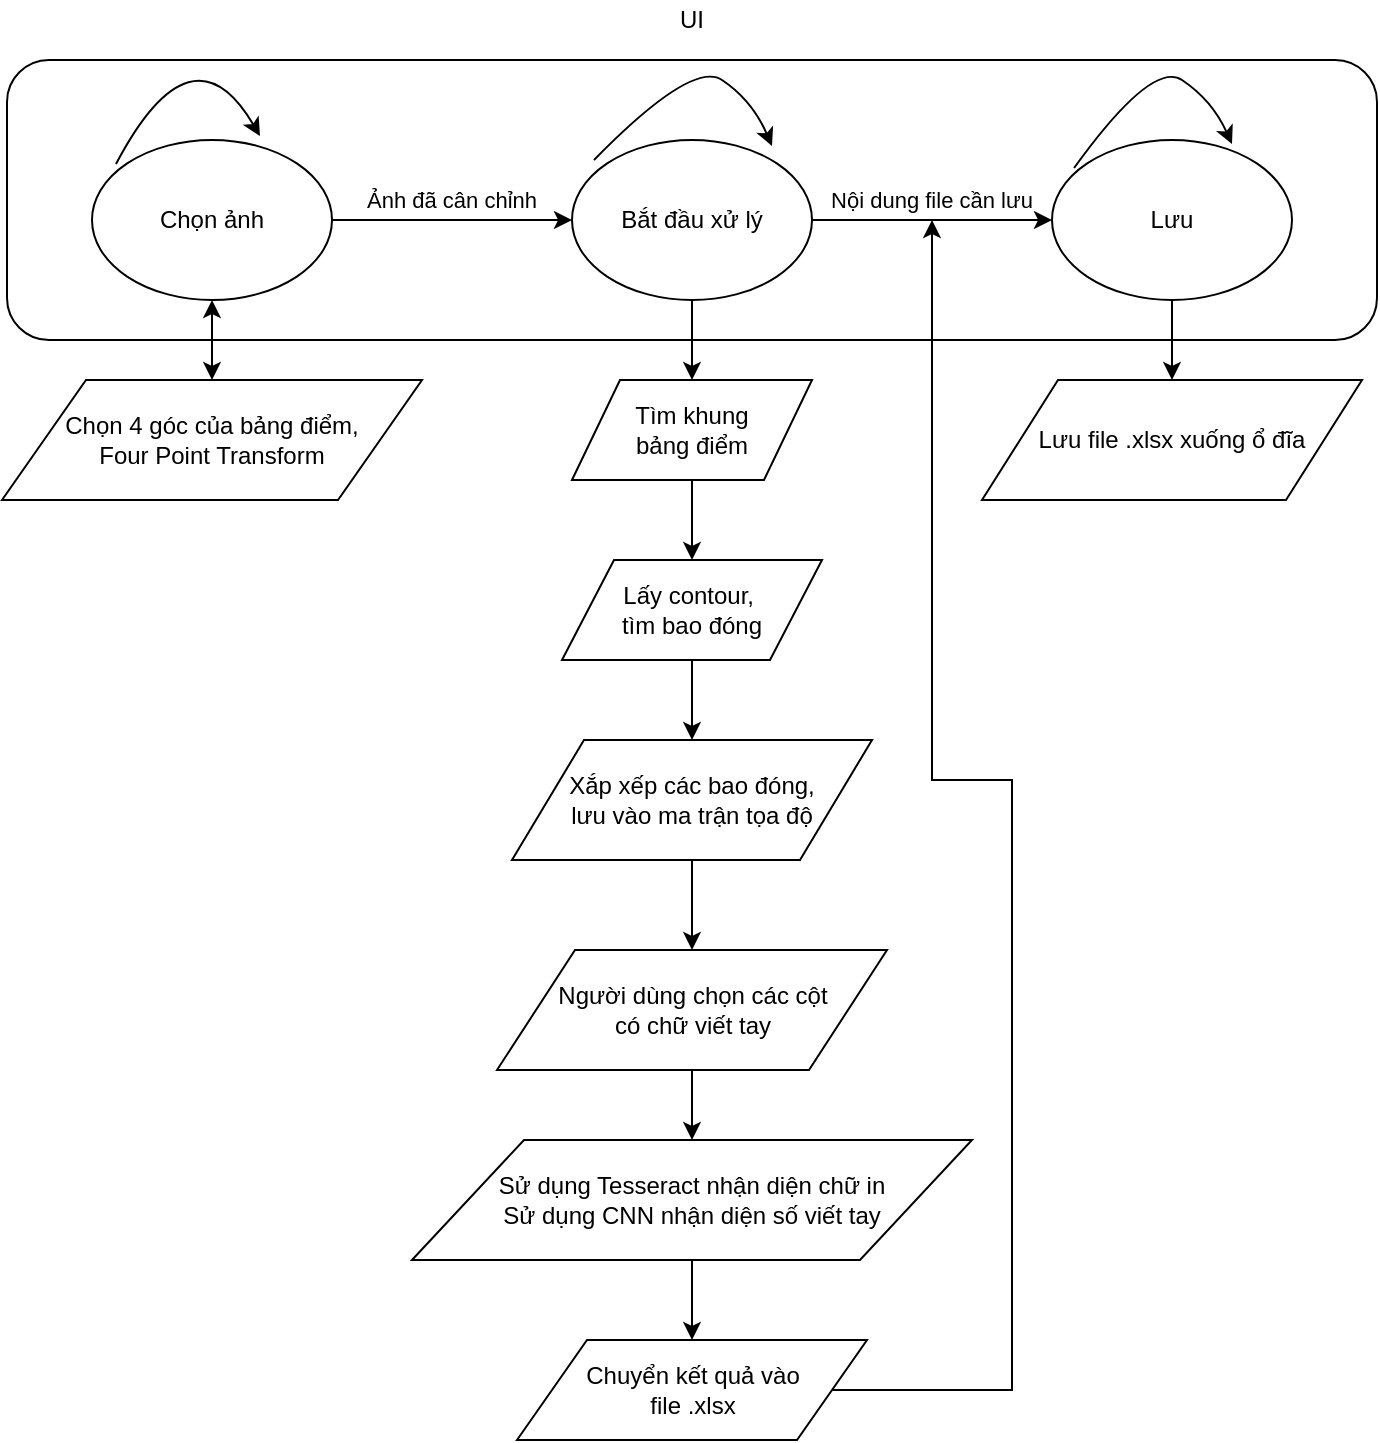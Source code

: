 <mxfile version="12.9.4" type="device"><diagram id="ke-RUWlrkmCu6R-b70mh" name="Page-1"><mxGraphModel dx="868" dy="478" grid="1" gridSize="10" guides="1" tooltips="1" connect="1" arrows="1" fold="1" page="1" pageScale="1" pageWidth="827" pageHeight="1169" math="0" shadow="0"><root><mxCell id="0"/><mxCell id="1" parent="0"/><mxCell id="_JhaGnrBKN1fflFTdOJL-40" value="" style="rounded=1;whiteSpace=wrap;html=1;" vertex="1" parent="1"><mxGeometry x="37.5" y="80" width="685" height="140" as="geometry"/></mxCell><mxCell id="_JhaGnrBKN1fflFTdOJL-7" style="edgeStyle=orthogonalEdgeStyle;rounded=0;orthogonalLoop=1;jettySize=auto;html=1;exitX=1;exitY=0.5;exitDx=0;exitDy=0;entryX=0;entryY=0.5;entryDx=0;entryDy=0;" edge="1" parent="1" source="_JhaGnrBKN1fflFTdOJL-1" target="_JhaGnrBKN1fflFTdOJL-2"><mxGeometry relative="1" as="geometry"/></mxCell><mxCell id="_JhaGnrBKN1fflFTdOJL-1" value="Chọn ảnh" style="ellipse;whiteSpace=wrap;html=1;" vertex="1" parent="1"><mxGeometry x="80" y="120" width="120" height="80" as="geometry"/></mxCell><mxCell id="_JhaGnrBKN1fflFTdOJL-8" style="edgeStyle=orthogonalEdgeStyle;rounded=0;orthogonalLoop=1;jettySize=auto;html=1;exitX=1;exitY=0.5;exitDx=0;exitDy=0;entryX=0;entryY=0.5;entryDx=0;entryDy=0;" edge="1" parent="1" source="_JhaGnrBKN1fflFTdOJL-2" target="_JhaGnrBKN1fflFTdOJL-3"><mxGeometry relative="1" as="geometry"/></mxCell><mxCell id="_JhaGnrBKN1fflFTdOJL-23" value="" style="edgeStyle=orthogonalEdgeStyle;rounded=0;orthogonalLoop=1;jettySize=auto;html=1;" edge="1" parent="1" source="_JhaGnrBKN1fflFTdOJL-2" target="_JhaGnrBKN1fflFTdOJL-15"><mxGeometry relative="1" as="geometry"/></mxCell><mxCell id="_JhaGnrBKN1fflFTdOJL-2" value="Bắt đầu xử lý" style="ellipse;whiteSpace=wrap;html=1;" vertex="1" parent="1"><mxGeometry x="320" y="120" width="120" height="80" as="geometry"/></mxCell><mxCell id="_JhaGnrBKN1fflFTdOJL-29" value="" style="edgeStyle=orthogonalEdgeStyle;rounded=0;orthogonalLoop=1;jettySize=auto;html=1;" edge="1" parent="1" source="_JhaGnrBKN1fflFTdOJL-3" target="_JhaGnrBKN1fflFTdOJL-21"><mxGeometry relative="1" as="geometry"/></mxCell><mxCell id="_JhaGnrBKN1fflFTdOJL-3" value="Lưu" style="ellipse;whiteSpace=wrap;html=1;" vertex="1" parent="1"><mxGeometry x="560" y="120" width="120" height="80" as="geometry"/></mxCell><mxCell id="_JhaGnrBKN1fflFTdOJL-10" value="Chọn 4 góc của bảng điểm,&lt;br&gt;Four Point Transform" style="shape=parallelogram;perimeter=parallelogramPerimeter;whiteSpace=wrap;html=1;" vertex="1" parent="1"><mxGeometry x="35" y="240" width="210" height="60" as="geometry"/></mxCell><mxCell id="_JhaGnrBKN1fflFTdOJL-12" value="" style="endArrow=classic;startArrow=classic;html=1;" edge="1" parent="1" source="_JhaGnrBKN1fflFTdOJL-10"><mxGeometry width="50" height="50" relative="1" as="geometry"><mxPoint x="140" y="229.289" as="sourcePoint"/><mxPoint x="140" y="200" as="targetPoint"/></mxGeometry></mxCell><mxCell id="_JhaGnrBKN1fflFTdOJL-13" value="&lt;font style=&quot;font-size: 11px&quot;&gt;Ảnh đã cân chỉnh&lt;/font&gt;" style="text;html=1;strokeColor=none;fillColor=none;align=center;verticalAlign=middle;whiteSpace=wrap;rounded=0;" vertex="1" parent="1"><mxGeometry x="200" y="140" width="120" height="20" as="geometry"/></mxCell><mxCell id="_JhaGnrBKN1fflFTdOJL-24" value="" style="edgeStyle=orthogonalEdgeStyle;rounded=0;orthogonalLoop=1;jettySize=auto;html=1;" edge="1" parent="1" source="_JhaGnrBKN1fflFTdOJL-15" target="_JhaGnrBKN1fflFTdOJL-16"><mxGeometry relative="1" as="geometry"/></mxCell><mxCell id="_JhaGnrBKN1fflFTdOJL-15" value="Tìm khung&lt;br&gt;bảng điểm" style="shape=parallelogram;perimeter=parallelogramPerimeter;whiteSpace=wrap;html=1;" vertex="1" parent="1"><mxGeometry x="320" y="240" width="120" height="50" as="geometry"/></mxCell><mxCell id="_JhaGnrBKN1fflFTdOJL-25" value="" style="edgeStyle=orthogonalEdgeStyle;rounded=0;orthogonalLoop=1;jettySize=auto;html=1;" edge="1" parent="1" source="_JhaGnrBKN1fflFTdOJL-16" target="_JhaGnrBKN1fflFTdOJL-17"><mxGeometry relative="1" as="geometry"/></mxCell><mxCell id="_JhaGnrBKN1fflFTdOJL-16" value="Lấy contour,&amp;nbsp;&lt;br&gt;tìm bao đóng" style="shape=parallelogram;perimeter=parallelogramPerimeter;whiteSpace=wrap;html=1;" vertex="1" parent="1"><mxGeometry x="315" y="330" width="130" height="50" as="geometry"/></mxCell><mxCell id="_JhaGnrBKN1fflFTdOJL-26" value="" style="edgeStyle=orthogonalEdgeStyle;rounded=0;orthogonalLoop=1;jettySize=auto;html=1;" edge="1" parent="1" source="_JhaGnrBKN1fflFTdOJL-17" target="_JhaGnrBKN1fflFTdOJL-18"><mxGeometry relative="1" as="geometry"/></mxCell><mxCell id="_JhaGnrBKN1fflFTdOJL-17" value="Xắp xếp các bao đóng,&lt;br&gt;lưu vào ma trận tọa độ" style="shape=parallelogram;perimeter=parallelogramPerimeter;whiteSpace=wrap;html=1;" vertex="1" parent="1"><mxGeometry x="290" y="420" width="180" height="60" as="geometry"/></mxCell><mxCell id="_JhaGnrBKN1fflFTdOJL-27" value="" style="edgeStyle=orthogonalEdgeStyle;rounded=0;orthogonalLoop=1;jettySize=auto;html=1;" edge="1" parent="1" source="_JhaGnrBKN1fflFTdOJL-18" target="_JhaGnrBKN1fflFTdOJL-19"><mxGeometry relative="1" as="geometry"/></mxCell><mxCell id="_JhaGnrBKN1fflFTdOJL-18" value="Người dùng chọn các cột&lt;br&gt;có chữ viết tay" style="shape=parallelogram;perimeter=parallelogramPerimeter;whiteSpace=wrap;html=1;" vertex="1" parent="1"><mxGeometry x="282.5" y="525" width="195" height="60" as="geometry"/></mxCell><mxCell id="_JhaGnrBKN1fflFTdOJL-28" value="" style="edgeStyle=orthogonalEdgeStyle;rounded=0;orthogonalLoop=1;jettySize=auto;html=1;" edge="1" parent="1" source="_JhaGnrBKN1fflFTdOJL-19" target="_JhaGnrBKN1fflFTdOJL-20"><mxGeometry relative="1" as="geometry"/></mxCell><mxCell id="_JhaGnrBKN1fflFTdOJL-19" value="Sử dụng Tesseract nhận diện chữ in&lt;br&gt;Sử dụng CNN nhận diện số viết tay" style="shape=parallelogram;perimeter=parallelogramPerimeter;whiteSpace=wrap;html=1;" vertex="1" parent="1"><mxGeometry x="240" y="620" width="280" height="60" as="geometry"/></mxCell><mxCell id="_JhaGnrBKN1fflFTdOJL-39" style="edgeStyle=orthogonalEdgeStyle;rounded=0;orthogonalLoop=1;jettySize=auto;html=1;entryX=0.5;entryY=1;entryDx=0;entryDy=0;" edge="1" parent="1" source="_JhaGnrBKN1fflFTdOJL-20" target="_JhaGnrBKN1fflFTdOJL-22"><mxGeometry relative="1" as="geometry"><Array as="points"><mxPoint x="540" y="745"/><mxPoint x="540" y="440"/><mxPoint x="500" y="440"/></Array></mxGeometry></mxCell><mxCell id="_JhaGnrBKN1fflFTdOJL-20" value="Chuyển kết quả vào &lt;br&gt;file .xlsx" style="shape=parallelogram;perimeter=parallelogramPerimeter;whiteSpace=wrap;html=1;" vertex="1" parent="1"><mxGeometry x="292.5" y="720" width="175" height="50" as="geometry"/></mxCell><mxCell id="_JhaGnrBKN1fflFTdOJL-21" value="Lưu file .xlsx xuống ổ đĩa" style="shape=parallelogram;perimeter=parallelogramPerimeter;whiteSpace=wrap;html=1;" vertex="1" parent="1"><mxGeometry x="525" y="240" width="190" height="60" as="geometry"/></mxCell><mxCell id="_JhaGnrBKN1fflFTdOJL-22" value="&lt;font style=&quot;font-size: 11px&quot;&gt;Nội dung file cần lưu&lt;/font&gt;" style="text;html=1;strokeColor=none;fillColor=none;align=center;verticalAlign=middle;whiteSpace=wrap;rounded=0;" vertex="1" parent="1"><mxGeometry x="440" y="140" width="120" height="20" as="geometry"/></mxCell><mxCell id="_JhaGnrBKN1fflFTdOJL-32" value="" style="curved=1;endArrow=classic;html=1;entryX=0.7;entryY=-0.025;entryDx=0;entryDy=0;entryPerimeter=0;exitX=0.1;exitY=0.15;exitDx=0;exitDy=0;exitPerimeter=0;" edge="1" parent="1" source="_JhaGnrBKN1fflFTdOJL-1" target="_JhaGnrBKN1fflFTdOJL-1"><mxGeometry width="50" height="50" relative="1" as="geometry"><mxPoint x="83" y="145" as="sourcePoint"/><mxPoint x="160" y="60" as="targetPoint"/><Array as="points"><mxPoint x="130" y="60"/></Array></mxGeometry></mxCell><mxCell id="_JhaGnrBKN1fflFTdOJL-34" value="" style="curved=1;endArrow=classic;html=1;" edge="1" parent="1"><mxGeometry width="50" height="50" relative="1" as="geometry"><mxPoint x="331" y="130" as="sourcePoint"/><mxPoint x="420" y="123" as="targetPoint"/><Array as="points"><mxPoint x="380" y="80"/><mxPoint x="410" y="100"/></Array></mxGeometry></mxCell><mxCell id="_JhaGnrBKN1fflFTdOJL-35" value="" style="curved=1;endArrow=classic;html=1;exitX=0.092;exitY=0.175;exitDx=0;exitDy=0;entryX=0.75;entryY=0.025;entryDx=0;entryDy=0;entryPerimeter=0;exitPerimeter=0;" edge="1" parent="1" source="_JhaGnrBKN1fflFTdOJL-3" target="_JhaGnrBKN1fflFTdOJL-3"><mxGeometry width="50" height="50" relative="1" as="geometry"><mxPoint x="560" y="110" as="sourcePoint"/><mxPoint x="630" y="70" as="targetPoint"/><Array as="points"><mxPoint x="610" y="80"/><mxPoint x="640" y="100"/></Array></mxGeometry></mxCell><mxCell id="_JhaGnrBKN1fflFTdOJL-41" value="UI" style="text;html=1;strokeColor=none;fillColor=none;align=center;verticalAlign=middle;whiteSpace=wrap;rounded=0;" vertex="1" parent="1"><mxGeometry x="360" y="50" width="40" height="20" as="geometry"/></mxCell></root></mxGraphModel></diagram></mxfile>